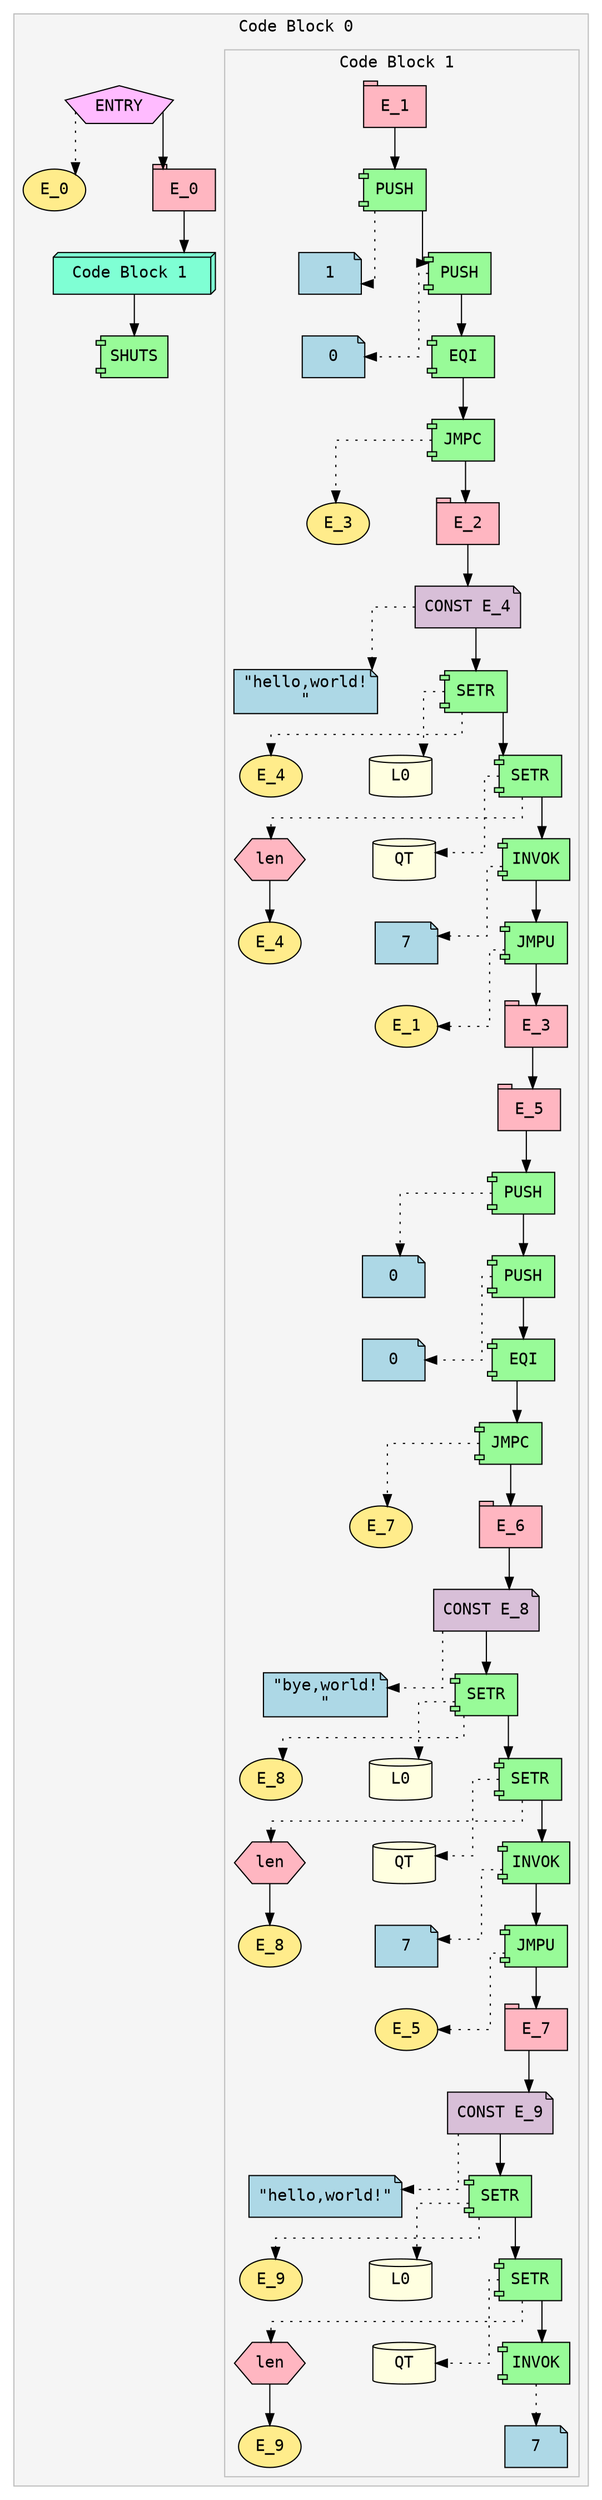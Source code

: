 digraph ir {
splines=ortho;
nodesep=0.8;
ranksep=0.5;
subgraph cluster_0 {
label="Code Block 0 ";
style=filled;
color=gray;
fillcolor=whitesmoke;
fontname="Courier";
Expr_1 [shape=pentagon style=filled fillcolor=plum1 fontname="Courier" label="ENTRY"]
Expr_2 [shape=ellipse style=filled fillcolor=lightgoldenrod1 fontname="Courier" label="E_0"]
Expr_1 -> Expr_2 [style=dotted]
Expr_3 [shape=tab style=filled fillcolor=lightpink fontname="Courier" label="E_0"]
Expr_1 -> Expr_3;
subgraph cluster_4 {
label="Code Block 1 ";
style=filled;
color=gray;
fillcolor=whitesmoke;
fontname="Courier";
Expr_5 [shape=tab style=filled fillcolor=lightpink fontname="Courier" label="E_1"]
Expr_6 [shape=component style=filled fillcolor=palegreen fontname="Courier" label="PUSH"]
Expr_7 [shape=note style=filled fillcolor=lightblue fontname="Courier" label="1"]
Expr_6 -> Expr_7 [style=dotted]
Expr_5 -> Expr_6;
Expr_8 [shape=component style=filled fillcolor=palegreen fontname="Courier" label="PUSH"]
Expr_9 [shape=note style=filled fillcolor=lightblue fontname="Courier" label="0"]
Expr_8 -> Expr_9 [style=dotted]
Expr_6 -> Expr_8;
Expr_10 [shape=component style=filled fillcolor=palegreen fontname="Courier" label="EQI"]
Expr_8 -> Expr_10;
Expr_11 [shape=component style=filled fillcolor=palegreen fontname="Courier" label="JMPC"]
Expr_12 [shape=ellipse style=filled fillcolor=lightgoldenrod1 fontname="Courier" label="E_3"]
Expr_11 -> Expr_12 [style=dotted]
Expr_10 -> Expr_11;
Expr_13 [shape=tab style=filled fillcolor=lightpink fontname="Courier" label="E_2"]
Expr_11 -> Expr_13;
Expr_14 [shape=note style=filled fillcolor=thistle fontname="Courier" label="CONST E_4"]
Expr_15 [shape=note style=filled fillcolor=lightblue fontname="Courier" label="\"hello,world!\n\""]
Expr_14 -> Expr_15 [style=dotted]
Expr_13 -> Expr_14;
Expr_16 [shape=component style=filled fillcolor=palegreen fontname="Courier" label="SETR"]
Expr_17 [shape=ellipse style=filled fillcolor=lightgoldenrod1 fontname="Courier" label="E_4"]
Expr_16 -> Expr_17 [style=dotted]
Expr_18 [shape=cylinder style=filled fillcolor=lightyellow fontname="Courier" label="L0"]
Expr_16 -> Expr_18 [style=dotted]
Expr_14 -> Expr_16;
Expr_19 [shape=component style=filled fillcolor=palegreen fontname="Courier" label="SETR"]
Expr_20 [shape=hexagon style=filled fillcolor=lightpink fontname="Courier" label="len"]
Expr_21 [shape=ellipse style=filled fillcolor=lightgoldenrod1 fontname="Courier" label="E_4"]
Expr_20 -> Expr_21
Expr_19 -> Expr_20 [style=dotted]
Expr_22 [shape=cylinder style=filled fillcolor=lightyellow fontname="Courier" label="QT"]
Expr_19 -> Expr_22 [style=dotted]
Expr_16 -> Expr_19;
Expr_23 [shape=component style=filled fillcolor=palegreen fontname="Courier" label="INVOK"]
Expr_24 [shape=note style=filled fillcolor=lightblue fontname="Courier" label="7"]
Expr_23 -> Expr_24 [style=dotted]
Expr_19 -> Expr_23;
Expr_25 [shape=component style=filled fillcolor=palegreen fontname="Courier" label="JMPU"]
Expr_26 [shape=ellipse style=filled fillcolor=lightgoldenrod1 fontname="Courier" label="E_1"]
Expr_25 -> Expr_26 [style=dotted]
Expr_23 -> Expr_25;
Expr_27 [shape=tab style=filled fillcolor=lightpink fontname="Courier" label="E_3"]
Expr_25 -> Expr_27;
Expr_28 [shape=tab style=filled fillcolor=lightpink fontname="Courier" label="E_5"]
Expr_27 -> Expr_28;
Expr_29 [shape=component style=filled fillcolor=palegreen fontname="Courier" label="PUSH"]
Expr_30 [shape=note style=filled fillcolor=lightblue fontname="Courier" label="0"]
Expr_29 -> Expr_30 [style=dotted]
Expr_28 -> Expr_29;
Expr_31 [shape=component style=filled fillcolor=palegreen fontname="Courier" label="PUSH"]
Expr_32 [shape=note style=filled fillcolor=lightblue fontname="Courier" label="0"]
Expr_31 -> Expr_32 [style=dotted]
Expr_29 -> Expr_31;
Expr_33 [shape=component style=filled fillcolor=palegreen fontname="Courier" label="EQI"]
Expr_31 -> Expr_33;
Expr_34 [shape=component style=filled fillcolor=palegreen fontname="Courier" label="JMPC"]
Expr_35 [shape=ellipse style=filled fillcolor=lightgoldenrod1 fontname="Courier" label="E_7"]
Expr_34 -> Expr_35 [style=dotted]
Expr_33 -> Expr_34;
Expr_36 [shape=tab style=filled fillcolor=lightpink fontname="Courier" label="E_6"]
Expr_34 -> Expr_36;
Expr_37 [shape=note style=filled fillcolor=thistle fontname="Courier" label="CONST E_8"]
Expr_38 [shape=note style=filled fillcolor=lightblue fontname="Courier" label="\"bye,world!\n\""]
Expr_37 -> Expr_38 [style=dotted]
Expr_36 -> Expr_37;
Expr_39 [shape=component style=filled fillcolor=palegreen fontname="Courier" label="SETR"]
Expr_40 [shape=ellipse style=filled fillcolor=lightgoldenrod1 fontname="Courier" label="E_8"]
Expr_39 -> Expr_40 [style=dotted]
Expr_41 [shape=cylinder style=filled fillcolor=lightyellow fontname="Courier" label="L0"]
Expr_39 -> Expr_41 [style=dotted]
Expr_37 -> Expr_39;
Expr_42 [shape=component style=filled fillcolor=palegreen fontname="Courier" label="SETR"]
Expr_43 [shape=hexagon style=filled fillcolor=lightpink fontname="Courier" label="len"]
Expr_44 [shape=ellipse style=filled fillcolor=lightgoldenrod1 fontname="Courier" label="E_8"]
Expr_43 -> Expr_44
Expr_42 -> Expr_43 [style=dotted]
Expr_45 [shape=cylinder style=filled fillcolor=lightyellow fontname="Courier" label="QT"]
Expr_42 -> Expr_45 [style=dotted]
Expr_39 -> Expr_42;
Expr_46 [shape=component style=filled fillcolor=palegreen fontname="Courier" label="INVOK"]
Expr_47 [shape=note style=filled fillcolor=lightblue fontname="Courier" label="7"]
Expr_46 -> Expr_47 [style=dotted]
Expr_42 -> Expr_46;
Expr_48 [shape=component style=filled fillcolor=palegreen fontname="Courier" label="JMPU"]
Expr_49 [shape=ellipse style=filled fillcolor=lightgoldenrod1 fontname="Courier" label="E_5"]
Expr_48 -> Expr_49 [style=dotted]
Expr_46 -> Expr_48;
Expr_50 [shape=tab style=filled fillcolor=lightpink fontname="Courier" label="E_7"]
Expr_48 -> Expr_50;
Expr_51 [shape=note style=filled fillcolor=thistle fontname="Courier" label="CONST E_9"]
Expr_52 [shape=note style=filled fillcolor=lightblue fontname="Courier" label="\"hello,world!\""]
Expr_51 -> Expr_52 [style=dotted]
Expr_50 -> Expr_51;
Expr_53 [shape=component style=filled fillcolor=palegreen fontname="Courier" label="SETR"]
Expr_54 [shape=ellipse style=filled fillcolor=lightgoldenrod1 fontname="Courier" label="E_9"]
Expr_53 -> Expr_54 [style=dotted]
Expr_55 [shape=cylinder style=filled fillcolor=lightyellow fontname="Courier" label="L0"]
Expr_53 -> Expr_55 [style=dotted]
Expr_51 -> Expr_53;
Expr_56 [shape=component style=filled fillcolor=palegreen fontname="Courier" label="SETR"]
Expr_57 [shape=hexagon style=filled fillcolor=lightpink fontname="Courier" label="len"]
Expr_58 [shape=ellipse style=filled fillcolor=lightgoldenrod1 fontname="Courier" label="E_9"]
Expr_57 -> Expr_58
Expr_56 -> Expr_57 [style=dotted]
Expr_59 [shape=cylinder style=filled fillcolor=lightyellow fontname="Courier" label="QT"]
Expr_56 -> Expr_59 [style=dotted]
Expr_53 -> Expr_56;
Expr_60 [shape=component style=filled fillcolor=palegreen fontname="Courier" label="INVOK"]
Expr_61 [shape=note style=filled fillcolor=lightblue fontname="Courier" label="7"]
Expr_60 -> Expr_61 [style=dotted]
Expr_56 -> Expr_60;
}
Expr_4 [shape=box3d style=filled fillcolor=aquamarine fontname="Courier" label=" Code Block 1  "]
Expr_3 -> Expr_4;
Expr_62 [shape=component style=filled fillcolor=palegreen fontname="Courier" label="SHUTS"]
Expr_4 -> Expr_62;
}
}
